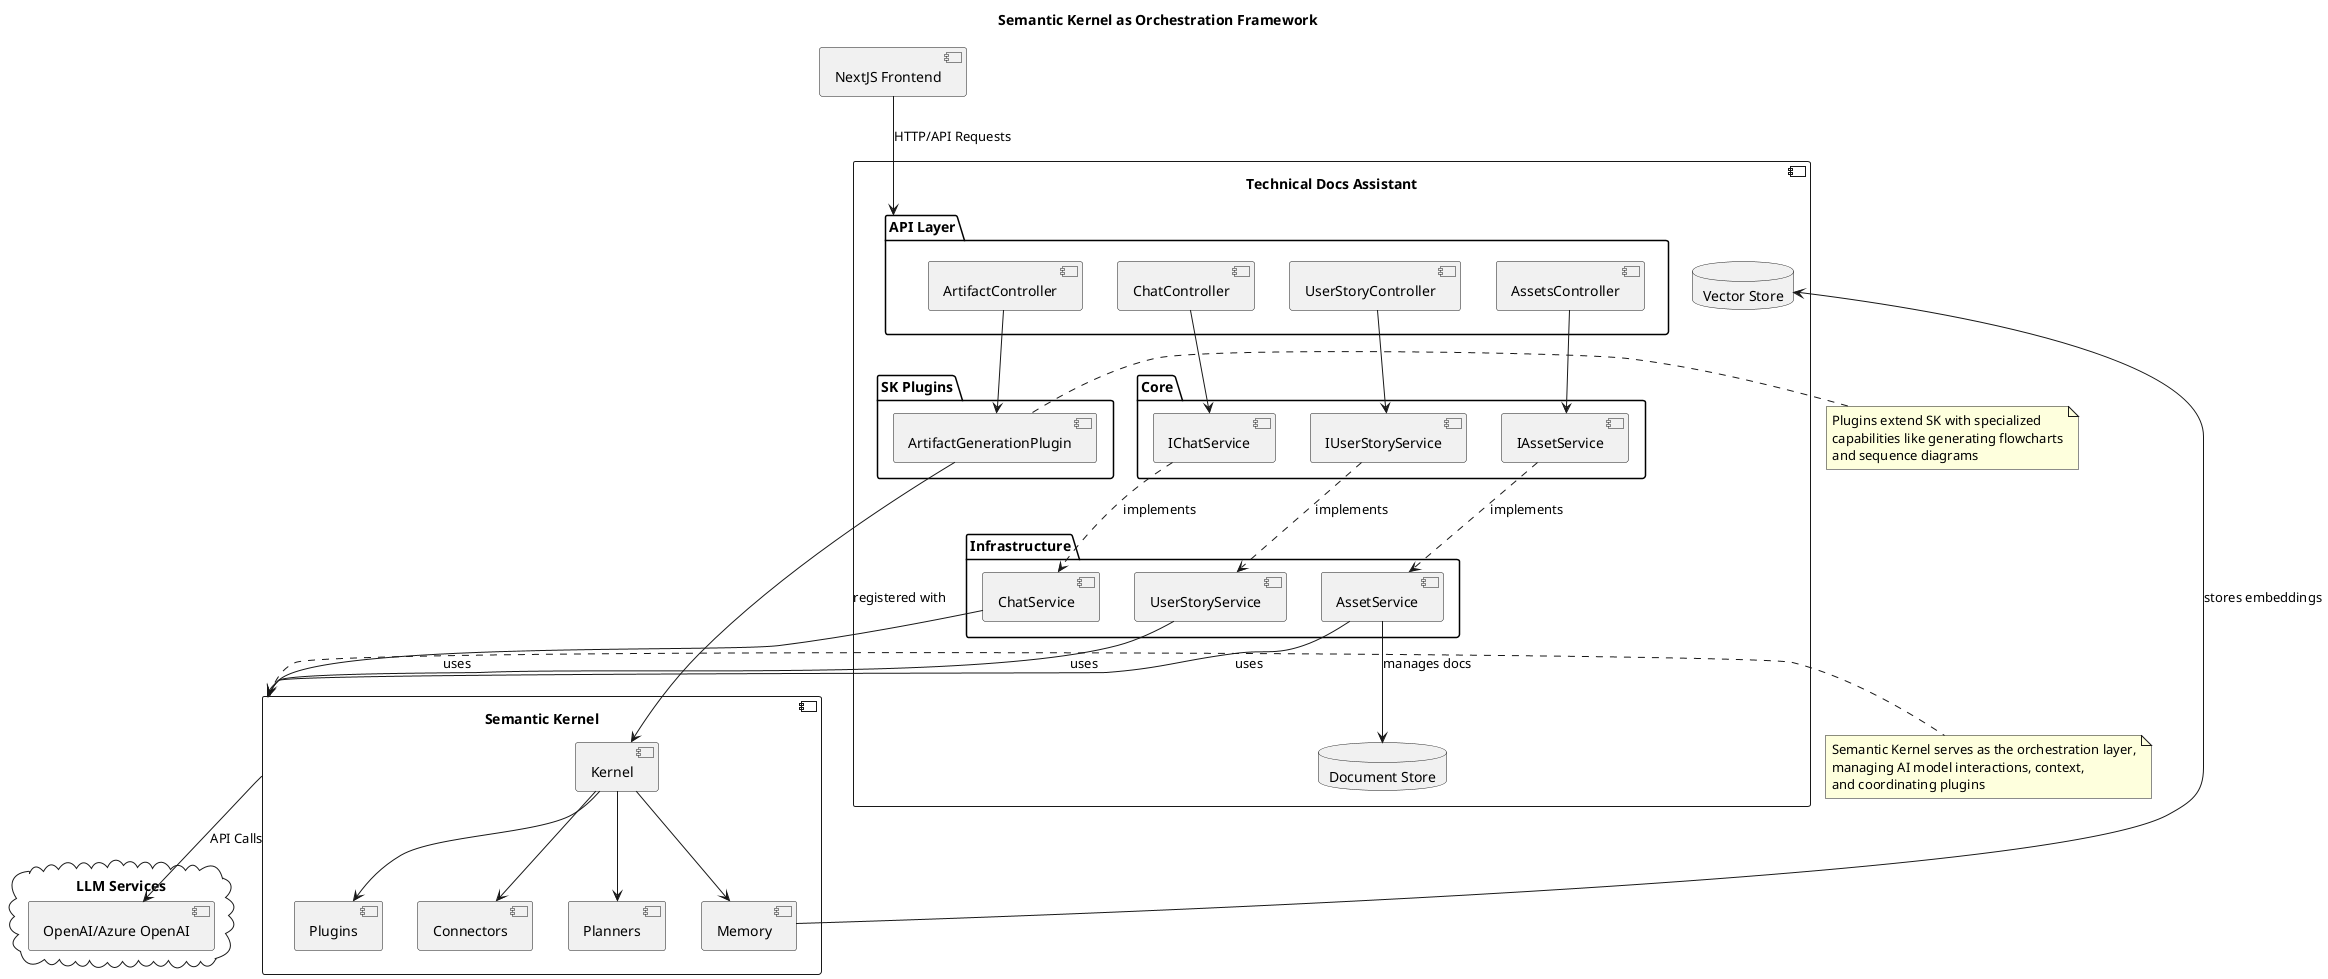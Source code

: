 @startuml semantic-kernel-orchestration
title Semantic Kernel as Orchestration Framework

' Components
component "Technical Docs Assistant" as TDA {
  package "Core" as Core {
    [IChatService] as ICS
    [IAssetService] as IAS
    [IUserStoryService] as IUSS
  }
  
  package "Infrastructure" as Infra {
    [ChatService] as CS
    [AssetService] as AS
    [UserStoryService] as USS
  }
  
  package "SK Plugins" as Plugins {
    [ArtifactGenerationPlugin] as AGP
  }
  
  package "API Layer" as API {
    [ChatController] as CC
    [AssetsController] as AC
    [UserStoryController] as USC
    [ArtifactController] as ArtC
  }
  
  database "Vector Store" as VectorDB
  database "Document Store" as DocDB
}

' External Components
cloud "LLM Services" {
  [OpenAI/Azure OpenAI] as LLM
}

component "NextJS Frontend" as Frontend

' Semantic Kernel Core
component "Semantic Kernel" as SK {
  [Kernel] as KernelCore
  [Memory] as Memory
  [Plugins] as PluginMgr
  [Connectors] as Connectors
  [Planners] as Planners
  
  KernelCore -down-> Memory
  KernelCore -down-> PluginMgr
  KernelCore -down-> Connectors
  KernelCore -down-> Planners
}

' Relationships
Frontend -down-> API : "HTTP/API Requests"

CC -down-> ICS
AC -down-> IAS
USC -down-> IUSS
ArtC -down-> AGP

ICS .down.> CS : "implements"
IAS .down.> AS : "implements"
IUSS .down.> USS : "implements"

CS -down-> SK : "uses"
AS -down-> SK : "uses"
USS -down-> SK : "uses"

AGP -right-> KernelCore : "registered with"

SK -down-> LLM : "API Calls"
Memory -right-> VectorDB : "stores embeddings"
AS -down-> DocDB : "manages docs"

note right of SK
  Semantic Kernel serves as the orchestration layer,
  managing AI model interactions, context,
  and coordinating plugins
end note

note right of AGP
  Plugins extend SK with specialized 
  capabilities like generating flowcharts
  and sequence diagrams
end note

@enduml
